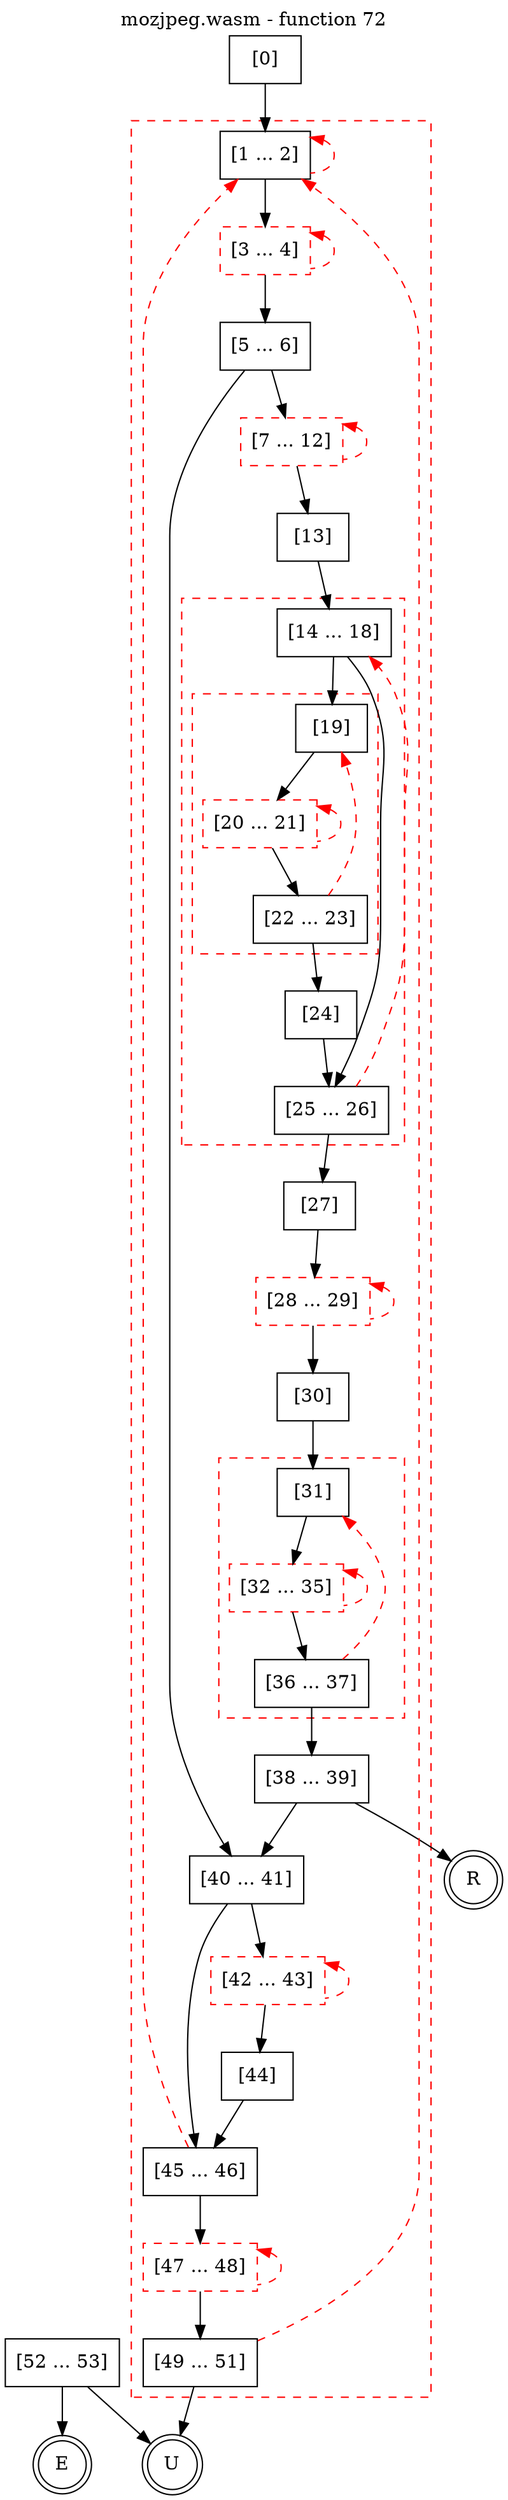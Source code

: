 digraph finite_state_machine {
    label = "mozjpeg.wasm - function 72"
    labelloc =  t
    labelfontsize = 16
    labelfontcolor = black
    labelfontname = "Helvetica"
    node [shape = doublecircle]; E U R ;
    node [shape = box];
    node [shape=box, color=black, style=solid] 0[label="[0]"]
    subgraph cluster_1{
    label = "";
    style = dashed color = red;
    node [shape=box, color=black, style=solid] 1[label="[1 ... 2]"]
    node [shape=box, color=red, style=dashed] 3[label="[3 ... 4]"]
    node [shape=box, color=black, style=solid] 5[label="[5 ... 6]"]
    node [shape=box, color=red, style=dashed] 7[label="[7 ... 12]"]
    node [shape=box, color=black, style=solid] 13[label="[13]"]
    subgraph cluster_14{
    label = "";
    style = dashed color = red;
    node [shape=box, color=black, style=solid] 14[label="[14 ... 18]"]
    subgraph cluster_19{
    label = "";
    style = dashed color = red;
    node [shape=box, color=black, style=solid] 19[label="[19]"]
    node [shape=box, color=red, style=dashed] 20[label="[20 ... 21]"]
    node [shape=box, color=black, style=solid] 22[label="[22 ... 23]"]
    }
    node [shape=box, color=black, style=solid] 24[label="[24]"]
    node [shape=box, color=black, style=solid] 25[label="[25 ... 26]"]
    }
    node [shape=box, color=black, style=solid] 27[label="[27]"]
    node [shape=box, color=red, style=dashed] 28[label="[28 ... 29]"]
    node [shape=box, color=black, style=solid] 30[label="[30]"]
    subgraph cluster_31{
    label = "";
    style = dashed color = red;
    node [shape=box, color=black, style=solid] 31[label="[31]"]
    node [shape=box, color=red, style=dashed] 32[label="[32 ... 35]"]
    node [shape=box, color=black, style=solid] 36[label="[36 ... 37]"]
    }
    node [shape=box, color=black, style=solid] 38[label="[38 ... 39]"]
    node [shape=box, color=black, style=solid] 40[label="[40 ... 41]"]
    node [shape=box, color=red, style=dashed] 42[label="[42 ... 43]"]
    node [shape=box, color=black, style=solid] 44[label="[44]"]
    node [shape=box, color=black, style=solid] 45[label="[45 ... 46]"]
    node [shape=box, color=red, style=dashed] 47[label="[47 ... 48]"]
    node [shape=box, color=black, style=solid] 49[label="[49 ... 51]"]
    }
    node [shape=box, color=black, style=solid] 52[label="[52 ... 53]"]
    node [shape=box, color=black, style=solid] R[label="R"]
    node [shape=box, color=black, style=solid] U[label="U"]
    0 -> 1;
    1 -> 3;
    1 -> 1[style="dashed" color="red" dir=back];
    3 -> 5;
    3 -> 3[style="dashed" color="red" dir=back];
    5 -> 7;
    5 -> 40;
    7 -> 13;
    7 -> 7[style="dashed" color="red" dir=back];
    13 -> 14;
    14 -> 19;
    14 -> 25;
    19 -> 20;
    20 -> 22;
    20 -> 20[style="dashed" color="red" dir=back];
    22 -> 19[style="dashed" color="red"];
    22 -> 24;
    24 -> 25;
    25 -> 14[style="dashed" color="red"];
    25 -> 27;
    27 -> 28;
    28 -> 30;
    28 -> 28[style="dashed" color="red" dir=back];
    30 -> 31;
    31 -> 32;
    32 -> 36;
    32 -> 32[style="dashed" color="red" dir=back];
    36 -> 31[style="dashed" color="red"];
    36 -> 38;
    38 -> 40;
    38 -> R;
    40 -> 42;
    40 -> 45;
    42 -> 44;
    42 -> 42[style="dashed" color="red" dir=back];
    44 -> 45;
    45 -> 1[style="dashed" color="red"];
    45 -> 47;
    47 -> 49;
    47 -> 47[style="dashed" color="red" dir=back];
    49 -> 1[style="dashed" color="red"];
    49 -> U;
    52 -> E;
    52 -> U;
}
